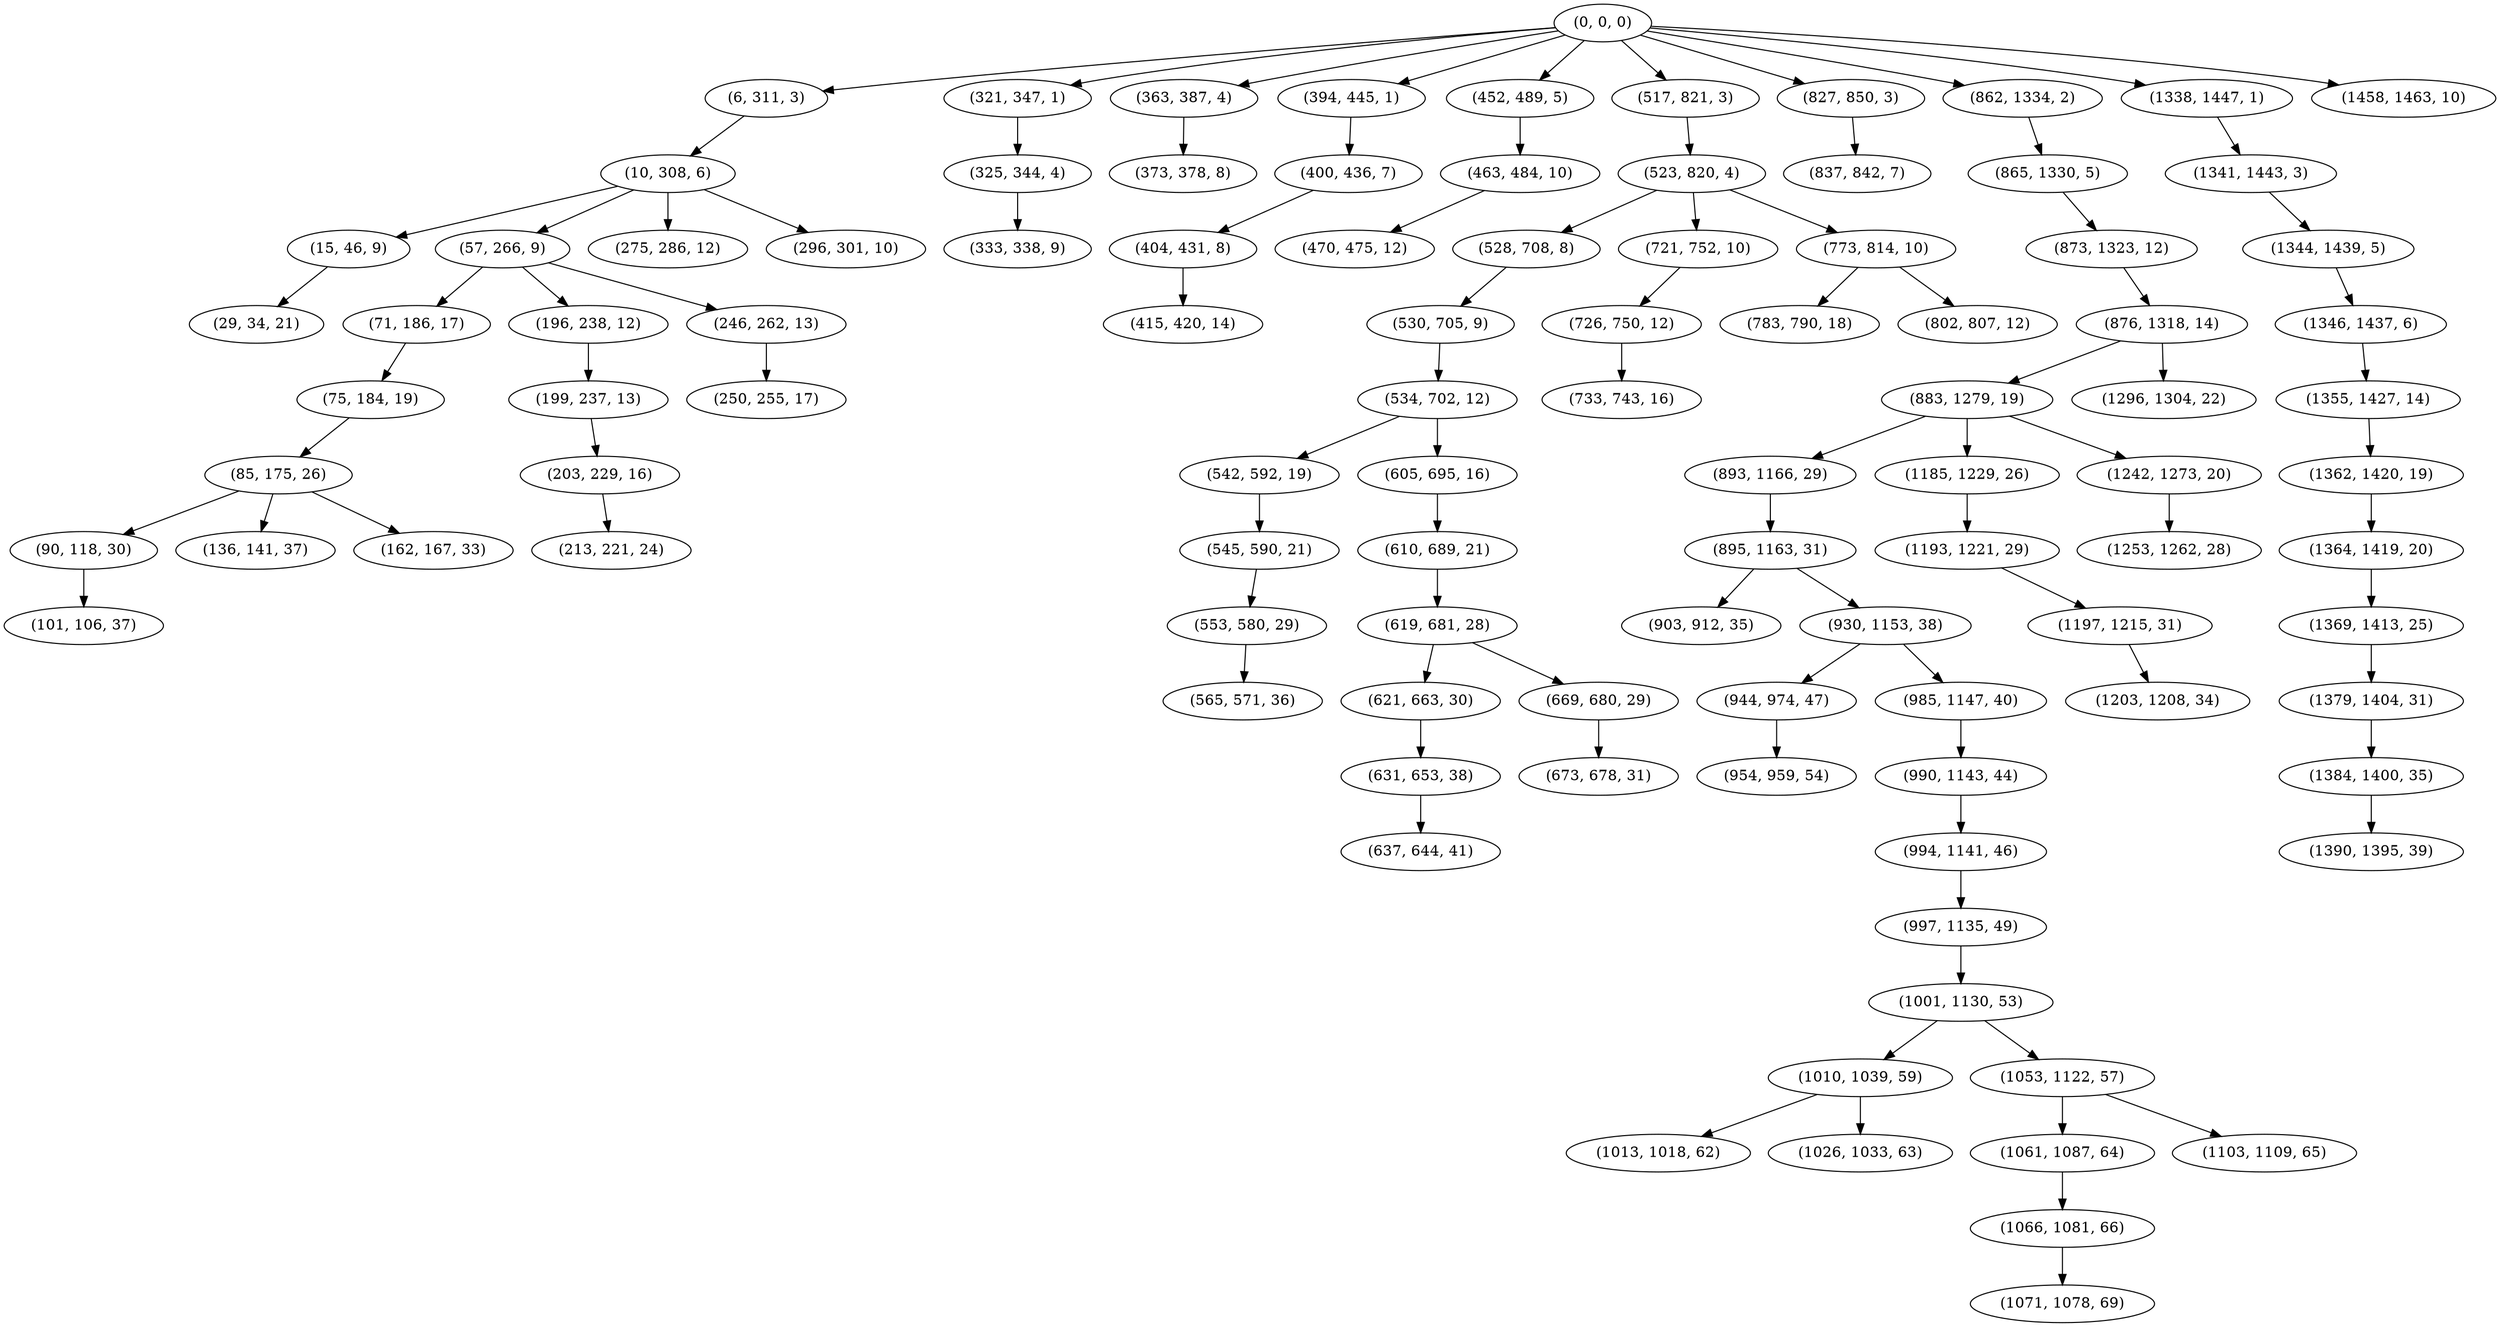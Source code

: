 digraph tree {
    "(0, 0, 0)";
    "(6, 311, 3)";
    "(10, 308, 6)";
    "(15, 46, 9)";
    "(29, 34, 21)";
    "(57, 266, 9)";
    "(71, 186, 17)";
    "(75, 184, 19)";
    "(85, 175, 26)";
    "(90, 118, 30)";
    "(101, 106, 37)";
    "(136, 141, 37)";
    "(162, 167, 33)";
    "(196, 238, 12)";
    "(199, 237, 13)";
    "(203, 229, 16)";
    "(213, 221, 24)";
    "(246, 262, 13)";
    "(250, 255, 17)";
    "(275, 286, 12)";
    "(296, 301, 10)";
    "(321, 347, 1)";
    "(325, 344, 4)";
    "(333, 338, 9)";
    "(363, 387, 4)";
    "(373, 378, 8)";
    "(394, 445, 1)";
    "(400, 436, 7)";
    "(404, 431, 8)";
    "(415, 420, 14)";
    "(452, 489, 5)";
    "(463, 484, 10)";
    "(470, 475, 12)";
    "(517, 821, 3)";
    "(523, 820, 4)";
    "(528, 708, 8)";
    "(530, 705, 9)";
    "(534, 702, 12)";
    "(542, 592, 19)";
    "(545, 590, 21)";
    "(553, 580, 29)";
    "(565, 571, 36)";
    "(605, 695, 16)";
    "(610, 689, 21)";
    "(619, 681, 28)";
    "(621, 663, 30)";
    "(631, 653, 38)";
    "(637, 644, 41)";
    "(669, 680, 29)";
    "(673, 678, 31)";
    "(721, 752, 10)";
    "(726, 750, 12)";
    "(733, 743, 16)";
    "(773, 814, 10)";
    "(783, 790, 18)";
    "(802, 807, 12)";
    "(827, 850, 3)";
    "(837, 842, 7)";
    "(862, 1334, 2)";
    "(865, 1330, 5)";
    "(873, 1323, 12)";
    "(876, 1318, 14)";
    "(883, 1279, 19)";
    "(893, 1166, 29)";
    "(895, 1163, 31)";
    "(903, 912, 35)";
    "(930, 1153, 38)";
    "(944, 974, 47)";
    "(954, 959, 54)";
    "(985, 1147, 40)";
    "(990, 1143, 44)";
    "(994, 1141, 46)";
    "(997, 1135, 49)";
    "(1001, 1130, 53)";
    "(1010, 1039, 59)";
    "(1013, 1018, 62)";
    "(1026, 1033, 63)";
    "(1053, 1122, 57)";
    "(1061, 1087, 64)";
    "(1066, 1081, 66)";
    "(1071, 1078, 69)";
    "(1103, 1109, 65)";
    "(1185, 1229, 26)";
    "(1193, 1221, 29)";
    "(1197, 1215, 31)";
    "(1203, 1208, 34)";
    "(1242, 1273, 20)";
    "(1253, 1262, 28)";
    "(1296, 1304, 22)";
    "(1338, 1447, 1)";
    "(1341, 1443, 3)";
    "(1344, 1439, 5)";
    "(1346, 1437, 6)";
    "(1355, 1427, 14)";
    "(1362, 1420, 19)";
    "(1364, 1419, 20)";
    "(1369, 1413, 25)";
    "(1379, 1404, 31)";
    "(1384, 1400, 35)";
    "(1390, 1395, 39)";
    "(1458, 1463, 10)";
    "(0, 0, 0)" -> "(6, 311, 3)";
    "(0, 0, 0)" -> "(321, 347, 1)";
    "(0, 0, 0)" -> "(363, 387, 4)";
    "(0, 0, 0)" -> "(394, 445, 1)";
    "(0, 0, 0)" -> "(452, 489, 5)";
    "(0, 0, 0)" -> "(517, 821, 3)";
    "(0, 0, 0)" -> "(827, 850, 3)";
    "(0, 0, 0)" -> "(862, 1334, 2)";
    "(0, 0, 0)" -> "(1338, 1447, 1)";
    "(0, 0, 0)" -> "(1458, 1463, 10)";
    "(6, 311, 3)" -> "(10, 308, 6)";
    "(10, 308, 6)" -> "(15, 46, 9)";
    "(10, 308, 6)" -> "(57, 266, 9)";
    "(10, 308, 6)" -> "(275, 286, 12)";
    "(10, 308, 6)" -> "(296, 301, 10)";
    "(15, 46, 9)" -> "(29, 34, 21)";
    "(57, 266, 9)" -> "(71, 186, 17)";
    "(57, 266, 9)" -> "(196, 238, 12)";
    "(57, 266, 9)" -> "(246, 262, 13)";
    "(71, 186, 17)" -> "(75, 184, 19)";
    "(75, 184, 19)" -> "(85, 175, 26)";
    "(85, 175, 26)" -> "(90, 118, 30)";
    "(85, 175, 26)" -> "(136, 141, 37)";
    "(85, 175, 26)" -> "(162, 167, 33)";
    "(90, 118, 30)" -> "(101, 106, 37)";
    "(196, 238, 12)" -> "(199, 237, 13)";
    "(199, 237, 13)" -> "(203, 229, 16)";
    "(203, 229, 16)" -> "(213, 221, 24)";
    "(246, 262, 13)" -> "(250, 255, 17)";
    "(321, 347, 1)" -> "(325, 344, 4)";
    "(325, 344, 4)" -> "(333, 338, 9)";
    "(363, 387, 4)" -> "(373, 378, 8)";
    "(394, 445, 1)" -> "(400, 436, 7)";
    "(400, 436, 7)" -> "(404, 431, 8)";
    "(404, 431, 8)" -> "(415, 420, 14)";
    "(452, 489, 5)" -> "(463, 484, 10)";
    "(463, 484, 10)" -> "(470, 475, 12)";
    "(517, 821, 3)" -> "(523, 820, 4)";
    "(523, 820, 4)" -> "(528, 708, 8)";
    "(523, 820, 4)" -> "(721, 752, 10)";
    "(523, 820, 4)" -> "(773, 814, 10)";
    "(528, 708, 8)" -> "(530, 705, 9)";
    "(530, 705, 9)" -> "(534, 702, 12)";
    "(534, 702, 12)" -> "(542, 592, 19)";
    "(534, 702, 12)" -> "(605, 695, 16)";
    "(542, 592, 19)" -> "(545, 590, 21)";
    "(545, 590, 21)" -> "(553, 580, 29)";
    "(553, 580, 29)" -> "(565, 571, 36)";
    "(605, 695, 16)" -> "(610, 689, 21)";
    "(610, 689, 21)" -> "(619, 681, 28)";
    "(619, 681, 28)" -> "(621, 663, 30)";
    "(619, 681, 28)" -> "(669, 680, 29)";
    "(621, 663, 30)" -> "(631, 653, 38)";
    "(631, 653, 38)" -> "(637, 644, 41)";
    "(669, 680, 29)" -> "(673, 678, 31)";
    "(721, 752, 10)" -> "(726, 750, 12)";
    "(726, 750, 12)" -> "(733, 743, 16)";
    "(773, 814, 10)" -> "(783, 790, 18)";
    "(773, 814, 10)" -> "(802, 807, 12)";
    "(827, 850, 3)" -> "(837, 842, 7)";
    "(862, 1334, 2)" -> "(865, 1330, 5)";
    "(865, 1330, 5)" -> "(873, 1323, 12)";
    "(873, 1323, 12)" -> "(876, 1318, 14)";
    "(876, 1318, 14)" -> "(883, 1279, 19)";
    "(876, 1318, 14)" -> "(1296, 1304, 22)";
    "(883, 1279, 19)" -> "(893, 1166, 29)";
    "(883, 1279, 19)" -> "(1185, 1229, 26)";
    "(883, 1279, 19)" -> "(1242, 1273, 20)";
    "(893, 1166, 29)" -> "(895, 1163, 31)";
    "(895, 1163, 31)" -> "(903, 912, 35)";
    "(895, 1163, 31)" -> "(930, 1153, 38)";
    "(930, 1153, 38)" -> "(944, 974, 47)";
    "(930, 1153, 38)" -> "(985, 1147, 40)";
    "(944, 974, 47)" -> "(954, 959, 54)";
    "(985, 1147, 40)" -> "(990, 1143, 44)";
    "(990, 1143, 44)" -> "(994, 1141, 46)";
    "(994, 1141, 46)" -> "(997, 1135, 49)";
    "(997, 1135, 49)" -> "(1001, 1130, 53)";
    "(1001, 1130, 53)" -> "(1010, 1039, 59)";
    "(1001, 1130, 53)" -> "(1053, 1122, 57)";
    "(1010, 1039, 59)" -> "(1013, 1018, 62)";
    "(1010, 1039, 59)" -> "(1026, 1033, 63)";
    "(1053, 1122, 57)" -> "(1061, 1087, 64)";
    "(1053, 1122, 57)" -> "(1103, 1109, 65)";
    "(1061, 1087, 64)" -> "(1066, 1081, 66)";
    "(1066, 1081, 66)" -> "(1071, 1078, 69)";
    "(1185, 1229, 26)" -> "(1193, 1221, 29)";
    "(1193, 1221, 29)" -> "(1197, 1215, 31)";
    "(1197, 1215, 31)" -> "(1203, 1208, 34)";
    "(1242, 1273, 20)" -> "(1253, 1262, 28)";
    "(1338, 1447, 1)" -> "(1341, 1443, 3)";
    "(1341, 1443, 3)" -> "(1344, 1439, 5)";
    "(1344, 1439, 5)" -> "(1346, 1437, 6)";
    "(1346, 1437, 6)" -> "(1355, 1427, 14)";
    "(1355, 1427, 14)" -> "(1362, 1420, 19)";
    "(1362, 1420, 19)" -> "(1364, 1419, 20)";
    "(1364, 1419, 20)" -> "(1369, 1413, 25)";
    "(1369, 1413, 25)" -> "(1379, 1404, 31)";
    "(1379, 1404, 31)" -> "(1384, 1400, 35)";
    "(1384, 1400, 35)" -> "(1390, 1395, 39)";
}

